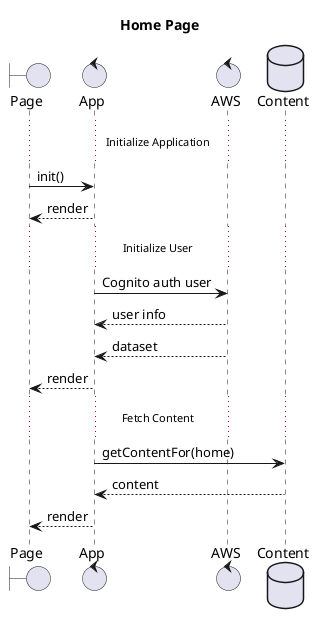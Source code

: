 @startuml

title Home Page

boundary Page as p
control App as a
control AWS as s
database Content as c

... Initialize Application ...
p -> a : init()
a --> p : render
... Initialize User ...
a -> s : Cognito auth user
s --> a : user info
s --> a : dataset
a --> p : render
... Fetch Content ...
a -> c : getContentFor(home)
c --> a : content
a --> p : render

@enduml
